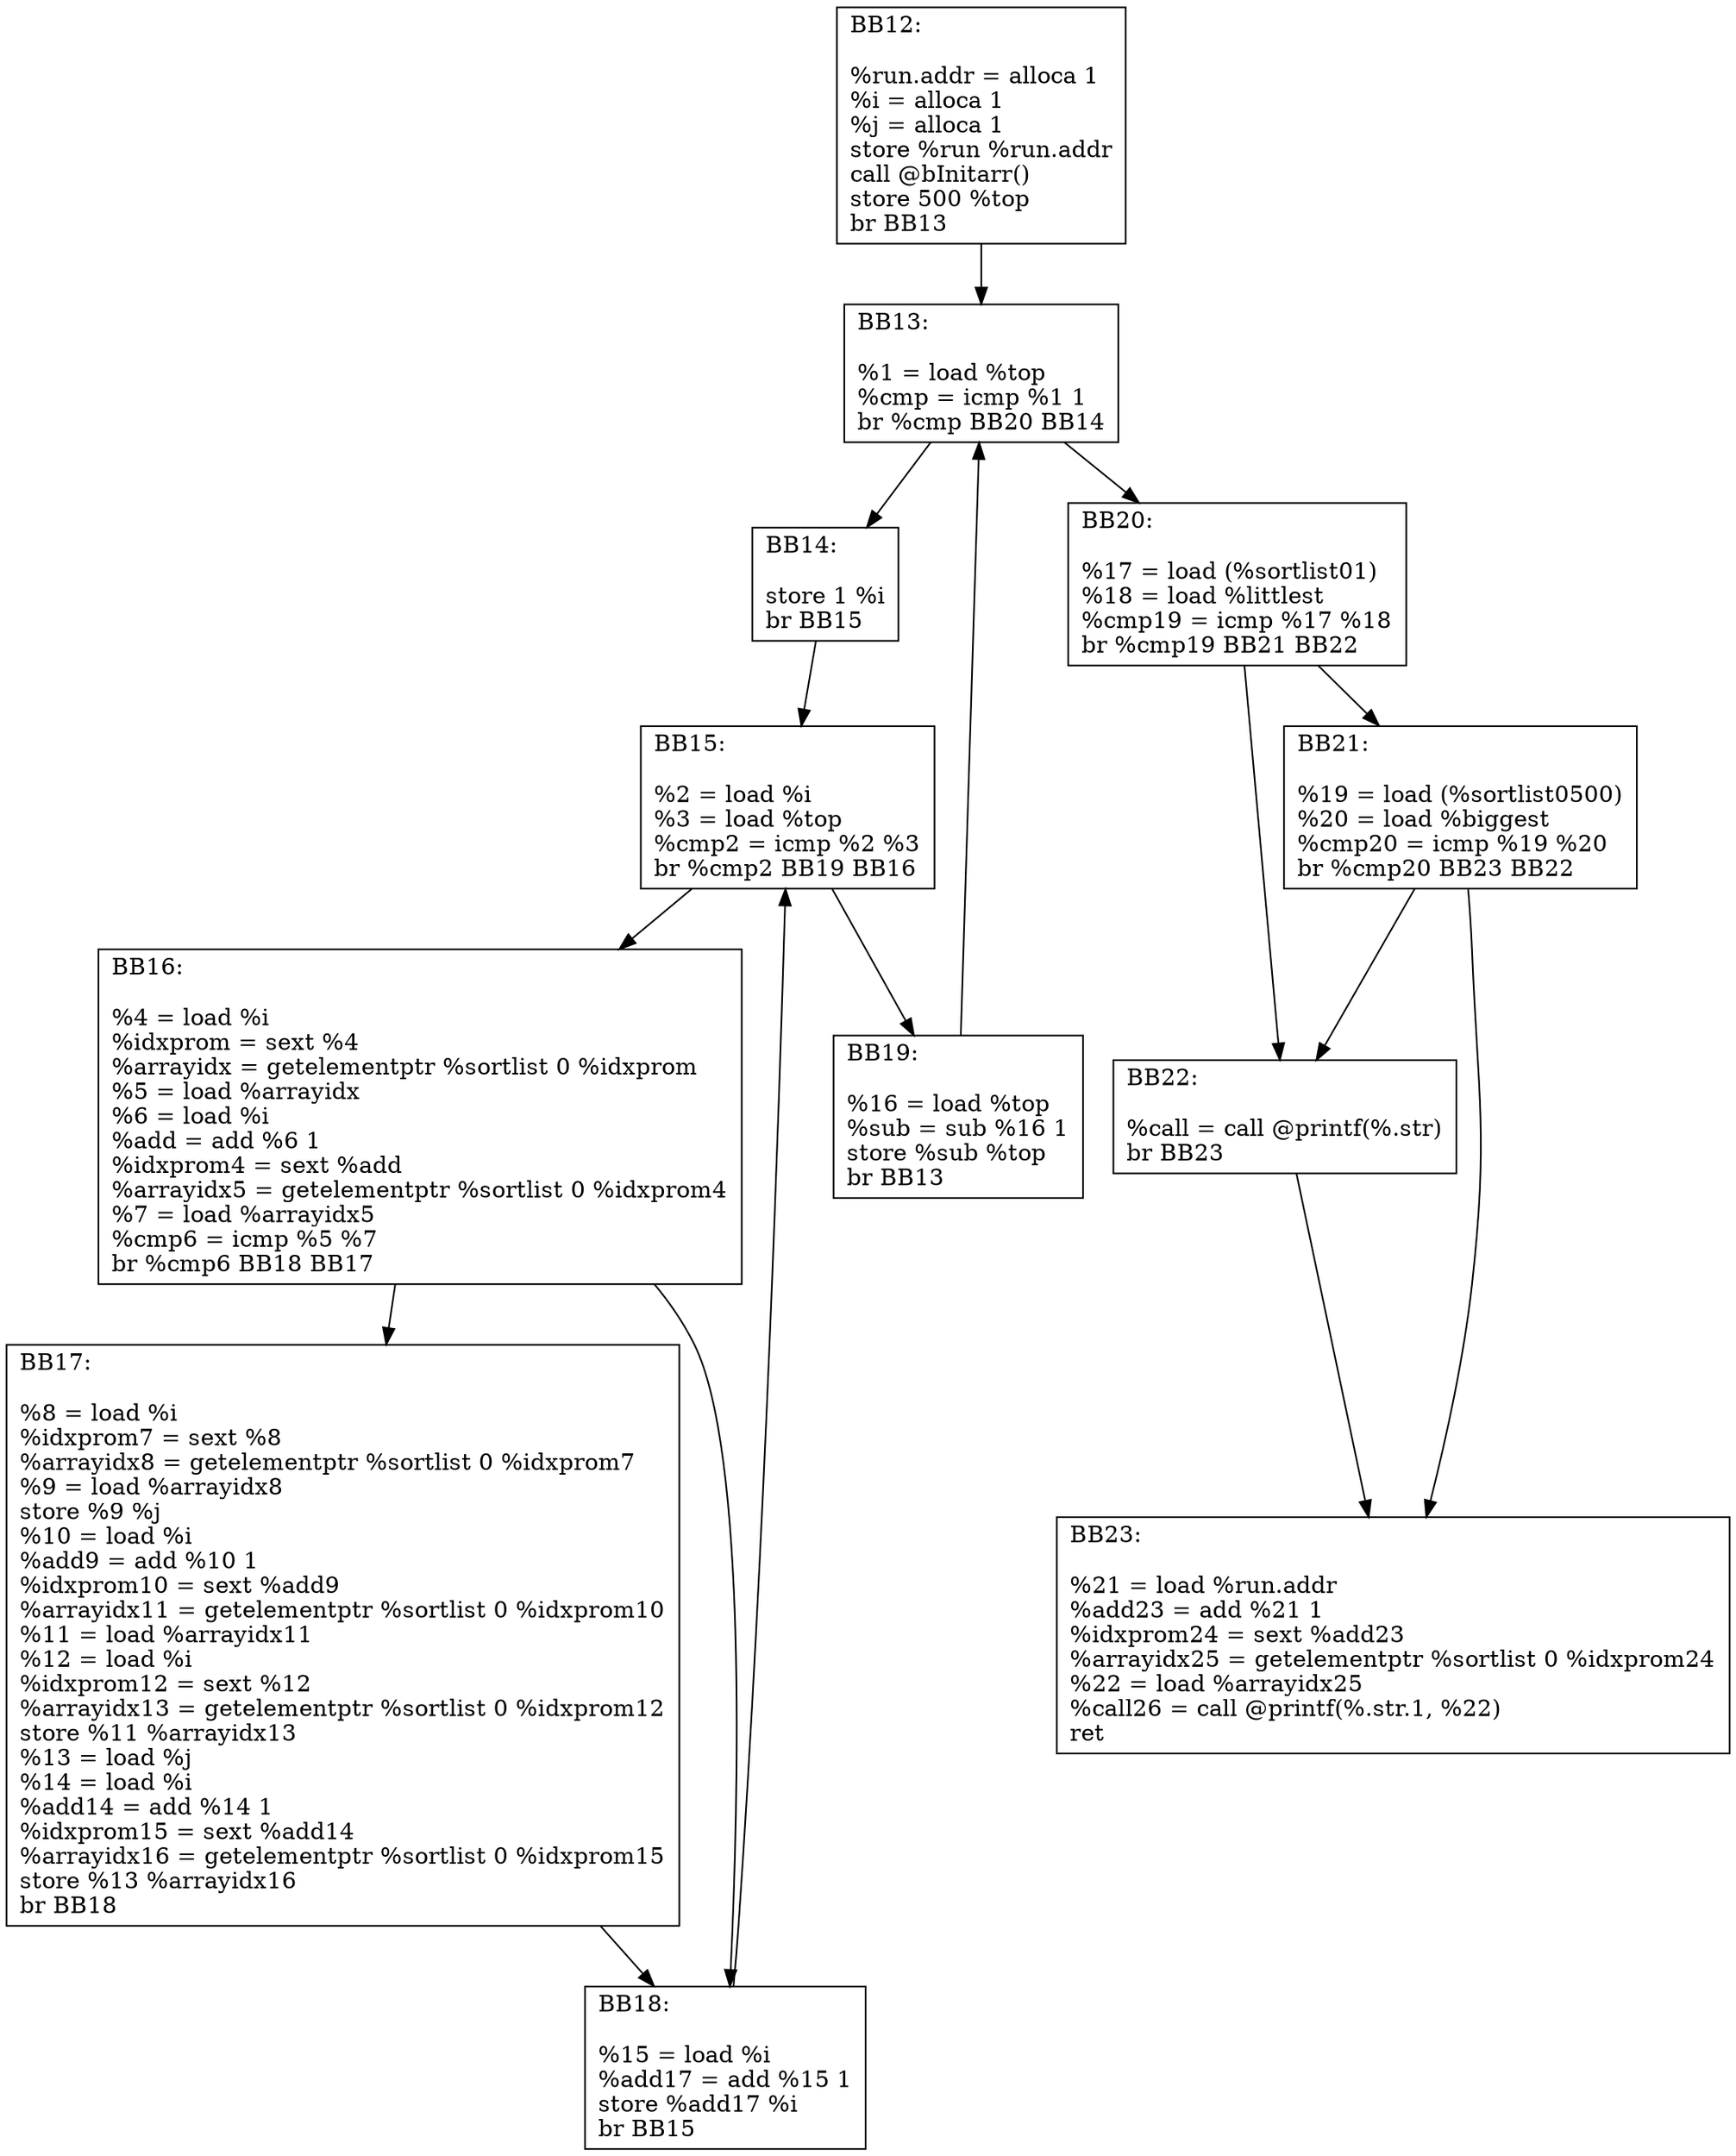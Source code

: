 digraph "CFG for 'Bubble' function" {
BB12 [shape=record, label="{BB12:\l\l
%run.addr = alloca 1\l
%i = alloca 1\l
%j = alloca 1\l
store %run %run.addr\l
call @bInitarr()\lstore 500 %top\l
br BB13\l
}"];
BB12 -> BB13
BB13 [shape=record, label="{BB13:\l\l
%1 = load %top\l
%cmp = icmp %1 1\l
br %cmp BB20 BB14\l
}"];
BB13 -> BB14
BB13 -> BB20
BB14 [shape=record, label="{BB14:\l\l
store 1 %i\l
br BB15\l
}"];
BB14 -> BB15
BB15 [shape=record, label="{BB15:\l\l
%2 = load %i\l
%3 = load %top\l
%cmp2 = icmp %2 %3\l
br %cmp2 BB19 BB16\l
}"];
BB15 -> BB16
BB15 -> BB19
BB16 [shape=record, label="{BB16:\l\l
%4 = load %i\l
%idxprom = sext %4\l
%arrayidx = getelementptr %sortlist 0 %idxprom\l
%5 = load %arrayidx\l
%6 = load %i\l
%add = add %6 1\l
%idxprom4 = sext %add\l
%arrayidx5 = getelementptr %sortlist 0 %idxprom4\l
%7 = load %arrayidx5\l
%cmp6 = icmp %5 %7\l
br %cmp6 BB18 BB17\l
}"];
BB16 -> BB17
BB16 -> BB18
BB17 [shape=record, label="{BB17:\l\l
%8 = load %i\l
%idxprom7 = sext %8\l
%arrayidx8 = getelementptr %sortlist 0 %idxprom7\l
%9 = load %arrayidx8\l
store %9 %j\l
%10 = load %i\l
%add9 = add %10 1\l
%idxprom10 = sext %add9\l
%arrayidx11 = getelementptr %sortlist 0 %idxprom10\l
%11 = load %arrayidx11\l
%12 = load %i\l
%idxprom12 = sext %12\l
%arrayidx13 = getelementptr %sortlist 0 %idxprom12\l
store %11 %arrayidx13\l
%13 = load %j\l
%14 = load %i\l
%add14 = add %14 1\l
%idxprom15 = sext %add14\l
%arrayidx16 = getelementptr %sortlist 0 %idxprom15\l
store %13 %arrayidx16\l
br BB18\l
}"];
BB17 -> BB18
BB18 [shape=record, label="{BB18:\l\l
%15 = load %i\l
%add17 = add %15 1\l
store %add17 %i\l
br BB15\l
}"];
BB18 -> BB15
BB19 [shape=record, label="{BB19:\l\l
%16 = load %top\l
%sub = sub %16 1\l
store %sub %top\l
br BB13\l
}"];
BB19 -> BB13
BB20 [shape=record, label="{BB20:\l\l
%17 = load  (%sortlist01)\l
%18 = load %littlest\l
%cmp19 = icmp %17 %18\l
br %cmp19 BB21 BB22\l
}"];
BB20 -> BB22
BB20 -> BB21
BB21 [shape=record, label="{BB21:\l\l
%19 = load  (%sortlist0500)\l
%20 = load %biggest\l
%cmp20 = icmp %19 %20\l
br %cmp20 BB23 BB22\l
}"];
BB21 -> BB22
BB21 -> BB23
BB22 [shape=record, label="{BB22:\l\l
%call = call @printf(%.str)\lbr BB23\l
}"];
BB22 -> BB23
BB23 [shape=record, label="{BB23:\l\l
%21 = load %run.addr\l
%add23 = add %21 1\l
%idxprom24 = sext %add23\l
%arrayidx25 = getelementptr %sortlist 0 %idxprom24\l
%22 = load %arrayidx25\l
%call26 = call @printf(%.str.1, %22)\lret\l
}"];
}
